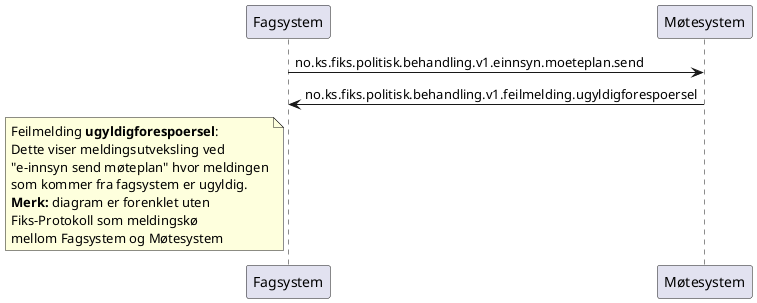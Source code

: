@startuml
participant Fagsystem as "Fagsystem"
participant Møtesystem as "Møtesystem"

Fagsystem -> Møtesystem : no.ks.fiks.politisk.behandling.v1.einnsyn.moeteplan.send
Fagsystem <- Møtesystem : no.ks.fiks.politisk.behandling.v1.feilmelding.ugyldigforespoersel

note left of Fagsystem
Feilmelding **ugyldigforespoersel**:
Dette viser meldingsutveksling ved
"e-innsyn send møteplan" hvor meldingen
som kommer fra fagsystem er ugyldig.
**Merk:** diagram er forenklet uten
Fiks-Protokoll som meldingskø
mellom Fagsystem og Møtesystem
end note

@enduml